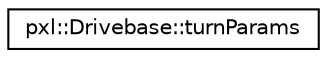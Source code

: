 digraph "Graphical Class Hierarchy"
{
 // LATEX_PDF_SIZE
  edge [fontname="Helvetica",fontsize="10",labelfontname="Helvetica",labelfontsize="10"];
  node [fontname="Helvetica",fontsize="10",shape=record];
  rankdir="LR";
  Node0 [label="pxl::Drivebase::turnParams",height=0.2,width=0.4,color="black", fillcolor="white", style="filled",URL="$structpxl_1_1Drivebase_1_1turnParams.html",tooltip=" "];
}
